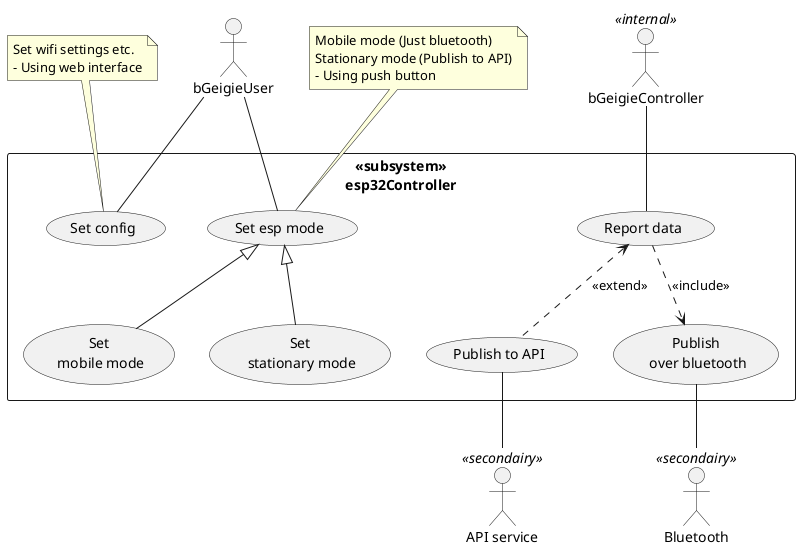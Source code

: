 @startuml


:bGeigieUser: as user
:API service: as API<<secondairy>>
:Bluetooth: as BLU<<secondairy>>
:bGeigieController: as BGN<<internal>>


rectangle <<subsystem>>\nesp32Controller{
    (Set config)
    (Set esp mode)
    (Set\n mobile mode)
    (Set\n stationary mode)
    (Publish to API)
    (Publish\n over bluetooth)
    (Report data)


    (Publish to API) -u.> (Report data) : <<extend>>
    (Report data) -d.> (Publish\n over bluetooth) : <<include>>
    (Set\n mobile mode) -u-|> (Set esp mode)
    (Set\n stationary mode) -u-|> (Set esp mode)

    (Publish to API) -d- API
    (Publish\n over bluetooth) -d- BLU

    user -d- (Set esp mode)
    user -d- (Set config)
    BGN -- (Report data)
}

note top of (Set config)
  Set wifi settings etc.
  - Using web interface
endnote

note top of (Set esp mode)
  Mobile mode (Just bluetooth)
  Stationary mode (Publish to API)
  - Using push button
endnote

@enduml

